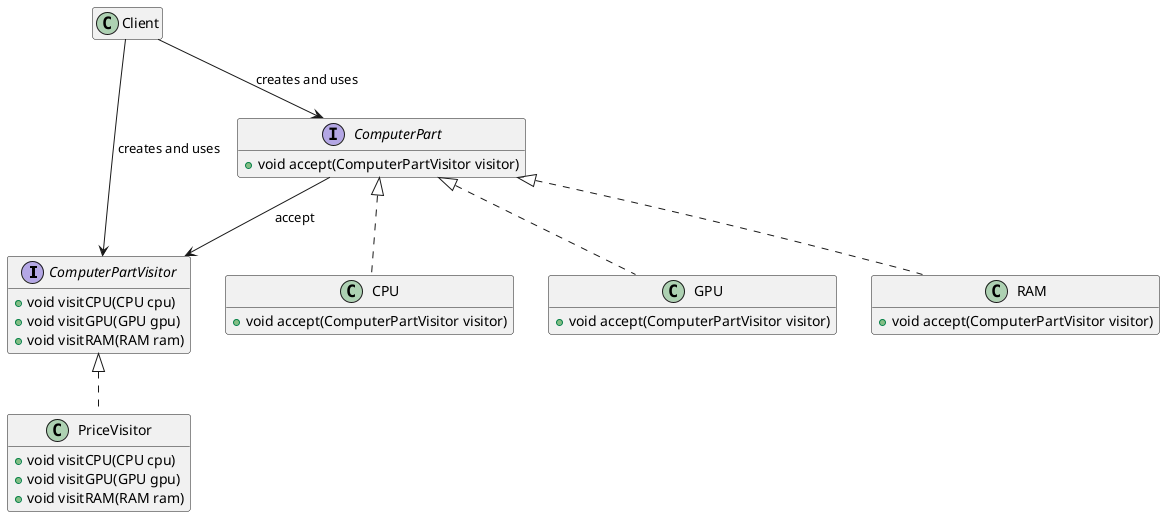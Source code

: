 @startuml
hide empty members

interface ComputerPartVisitor {
    +void visitCPU(CPU cpu)
    +void visitGPU(GPU gpu)
    +void visitRAM(RAM ram)
}

class PriceVisitor implements ComputerPartVisitor {
    +void visitCPU(CPU cpu)
    +void visitGPU(GPU gpu)
    +void visitRAM(RAM ram)
}

interface ComputerPart {
    +void accept(ComputerPartVisitor visitor)
}

class CPU implements ComputerPart {
    +void accept(ComputerPartVisitor visitor)
}

class GPU implements ComputerPart {
    +void accept(ComputerPartVisitor visitor)
}

class RAM implements ComputerPart {
    +void accept(ComputerPartVisitor visitor)
}

ComputerPart --> ComputerPartVisitor : accept

Client --> ComputerPart: creates and uses
Client --> ComputerPartVisitor: creates and uses

@enduml
